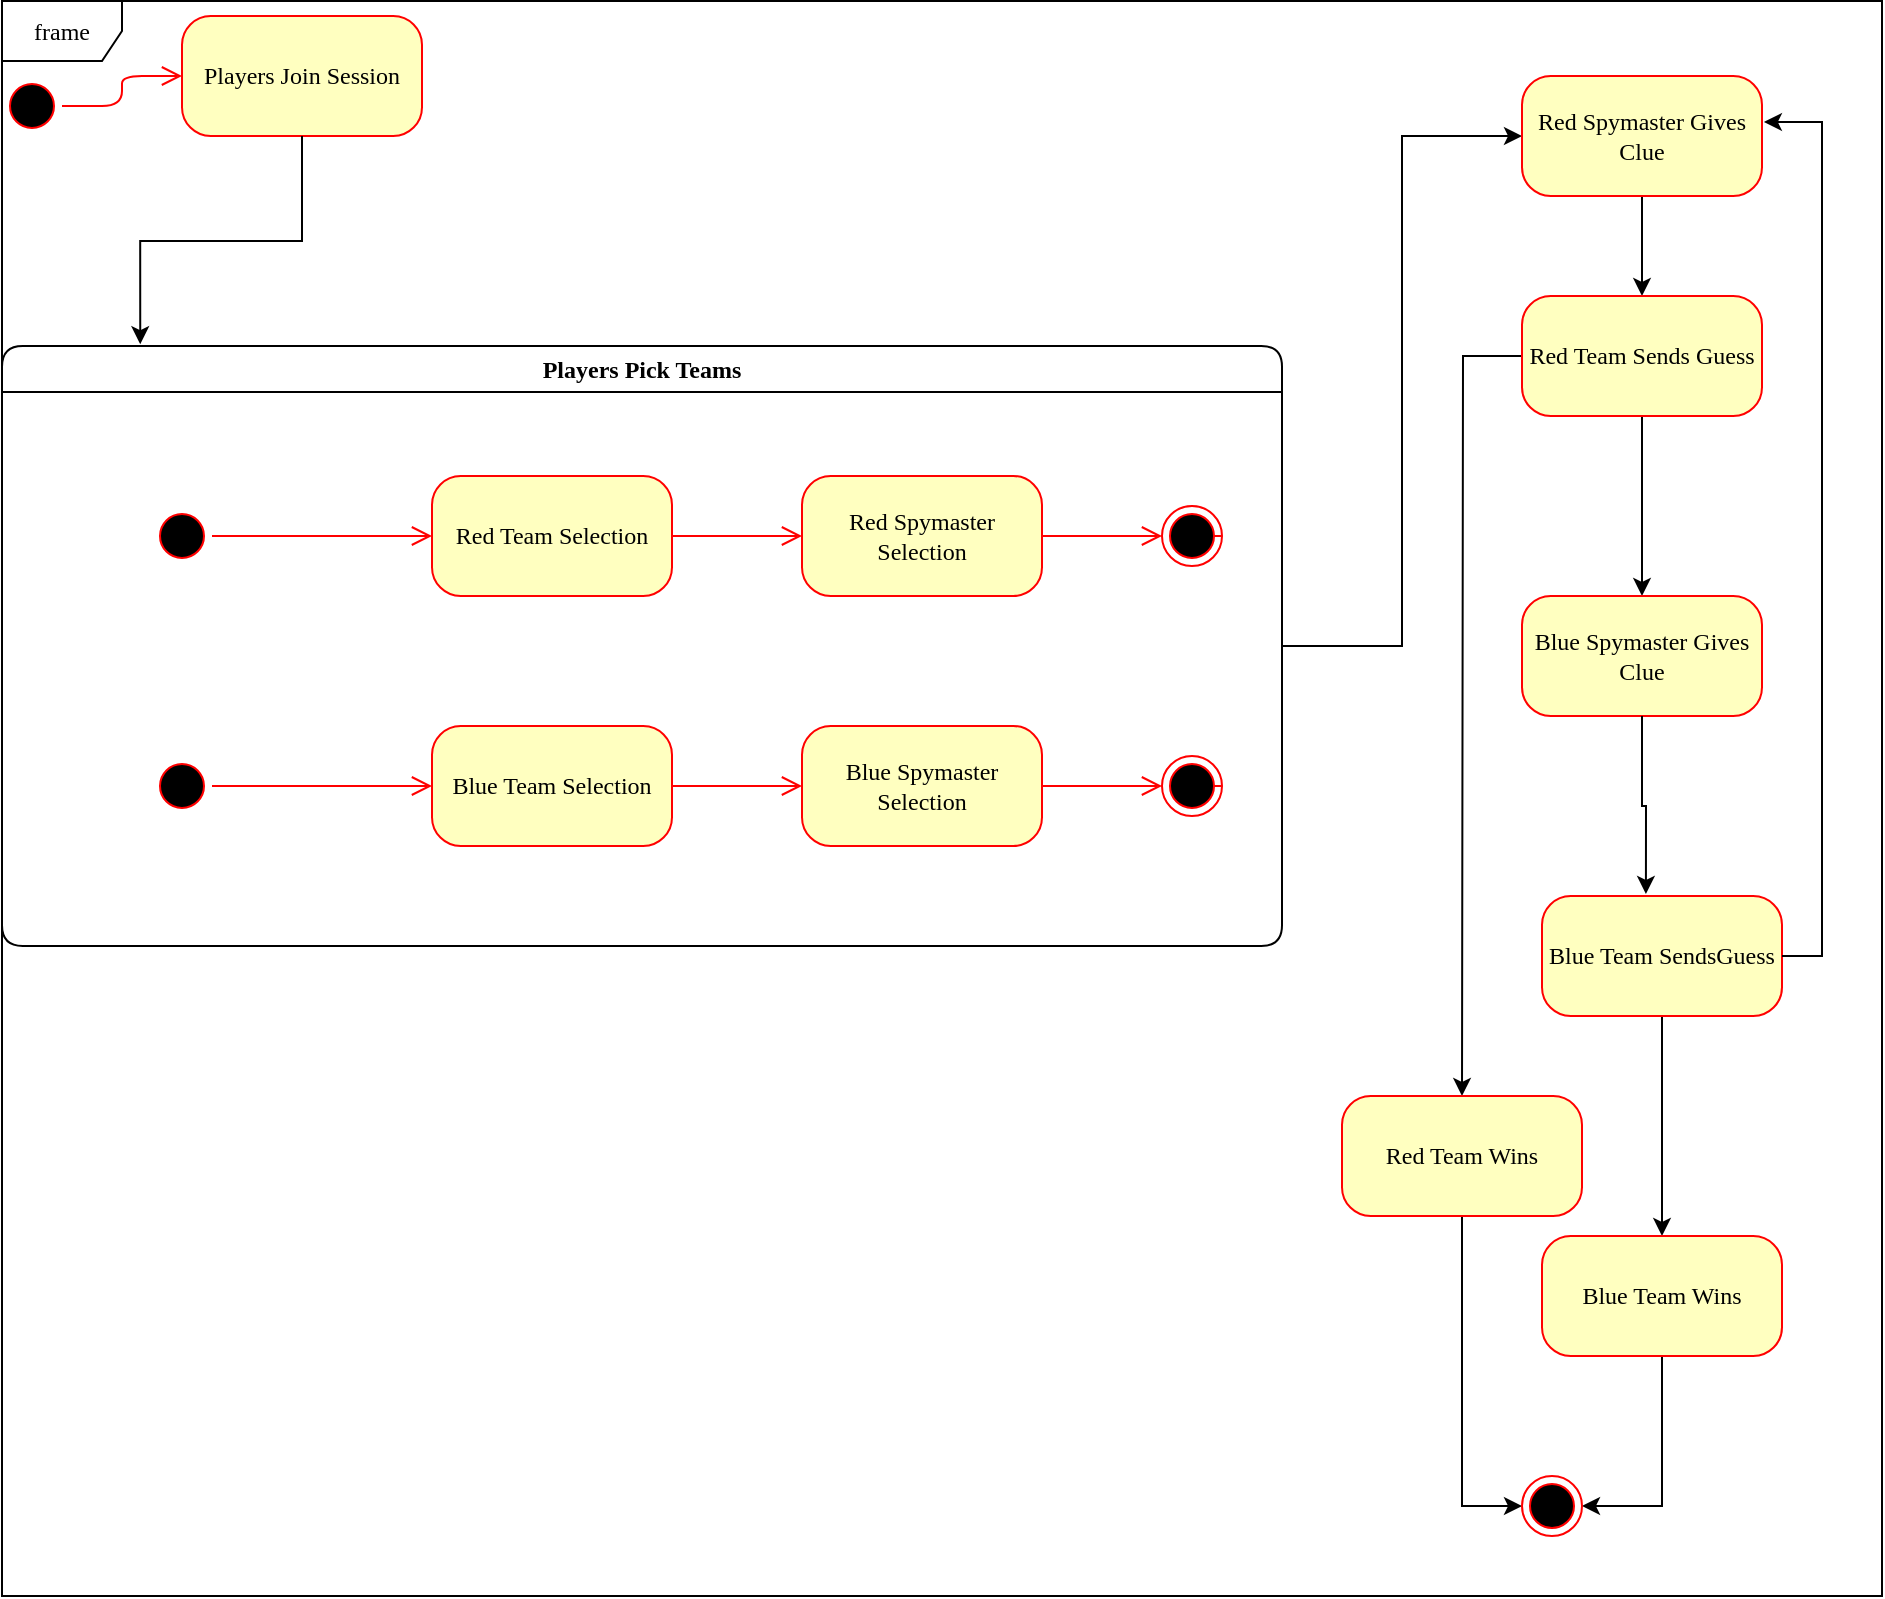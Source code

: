 <mxfile version="24.7.5">
  <diagram name="Page-1" id="58cdce13-f638-feb5-8d6f-7d28b1aa9fa0">
    <mxGraphModel dx="1418" dy="820" grid="1" gridSize="10" guides="1" tooltips="1" connect="1" arrows="1" fold="1" page="1" pageScale="1" pageWidth="1100" pageHeight="850" background="none" math="0" shadow="0">
      <root>
        <mxCell id="0" />
        <mxCell id="1" parent="0" />
        <mxCell id="382b91b5511bd0f7-1" value="" style="ellipse;html=1;shape=startState;fillColor=#000000;strokeColor=#ff0000;rounded=1;shadow=0;comic=0;labelBackgroundColor=none;fontFamily=Verdana;fontSize=12;fontColor=#000000;align=center;direction=south;" parent="1" vertex="1">
          <mxGeometry x="20" y="50" width="30" height="30" as="geometry" />
        </mxCell>
        <mxCell id="382b91b5511bd0f7-6" value="Players Join Session" style="rounded=1;whiteSpace=wrap;html=1;arcSize=24;fillColor=#ffffc0;strokeColor=#ff0000;shadow=0;comic=0;labelBackgroundColor=none;fontFamily=Verdana;fontSize=12;fontColor=#000000;align=center;" parent="1" vertex="1">
          <mxGeometry x="110" y="20" width="120" height="60" as="geometry" />
        </mxCell>
        <mxCell id="U_w0-DaY1bJaoGrOILap-16" style="edgeStyle=orthogonalEdgeStyle;rounded=0;orthogonalLoop=1;jettySize=auto;html=1;exitX=1;exitY=0.5;exitDx=0;exitDy=0;entryX=0;entryY=0.5;entryDx=0;entryDy=0;" edge="1" parent="1" source="2a3bc250acf0617d-7" target="U_w0-DaY1bJaoGrOILap-17">
          <mxGeometry relative="1" as="geometry">
            <mxPoint x="770" y="70" as="targetPoint" />
          </mxGeometry>
        </mxCell>
        <mxCell id="2a3bc250acf0617d-7" value="Players Pick Teams" style="swimlane;whiteSpace=wrap;html=1;rounded=1;shadow=0;comic=0;labelBackgroundColor=none;strokeWidth=1;fontFamily=Verdana;fontSize=12;align=center;" parent="1" vertex="1">
          <mxGeometry x="20" y="185" width="640" height="300" as="geometry" />
        </mxCell>
        <mxCell id="3cde6dad864a17aa-10" style="edgeStyle=elbowEdgeStyle;html=1;labelBackgroundColor=none;endArrow=open;endSize=8;strokeColor=#ff0000;fontFamily=Verdana;fontSize=12;align=left;" parent="2a3bc250acf0617d-7" source="382b91b5511bd0f7-8" target="3cde6dad864a17aa-1" edge="1">
          <mxGeometry relative="1" as="geometry" />
        </mxCell>
        <mxCell id="382b91b5511bd0f7-8" value="Red Team Selection" style="rounded=1;whiteSpace=wrap;html=1;arcSize=24;fillColor=#ffffc0;strokeColor=#ff0000;shadow=0;comic=0;labelBackgroundColor=none;fontFamily=Verdana;fontSize=12;fontColor=#000000;align=center;" parent="2a3bc250acf0617d-7" vertex="1">
          <mxGeometry x="215" y="65" width="120" height="60" as="geometry" />
        </mxCell>
        <mxCell id="3cde6dad864a17aa-9" style="edgeStyle=elbowEdgeStyle;html=1;labelBackgroundColor=none;endArrow=open;endSize=8;strokeColor=#ff0000;fontFamily=Verdana;fontSize=12;align=left;" parent="2a3bc250acf0617d-7" source="2a3bc250acf0617d-3" target="382b91b5511bd0f7-8" edge="1">
          <mxGeometry relative="1" as="geometry" />
        </mxCell>
        <mxCell id="2a3bc250acf0617d-3" value="" style="ellipse;html=1;shape=startState;fillColor=#000000;strokeColor=#ff0000;rounded=1;shadow=0;comic=0;labelBackgroundColor=none;fontFamily=Verdana;fontSize=12;fontColor=#000000;align=center;direction=south;" parent="2a3bc250acf0617d-7" vertex="1">
          <mxGeometry x="75" y="80" width="30" height="30" as="geometry" />
        </mxCell>
        <mxCell id="3cde6dad864a17aa-11" style="edgeStyle=elbowEdgeStyle;html=1;labelBackgroundColor=none;endArrow=open;endSize=8;strokeColor=#ff0000;fontFamily=Verdana;fontSize=12;align=left;" parent="2a3bc250acf0617d-7" source="24f968d109e7d6b4-3" edge="1">
          <mxGeometry relative="1" as="geometry">
            <mxPoint x="585" y="95" as="targetPoint" />
          </mxGeometry>
        </mxCell>
        <mxCell id="3cde6dad864a17aa-1" value="Red Spymaster Selection" style="rounded=1;whiteSpace=wrap;html=1;arcSize=24;fillColor=#ffffc0;strokeColor=#ff0000;shadow=0;comic=0;labelBackgroundColor=none;fontFamily=Verdana;fontSize=12;fontColor=#000000;align=center;" parent="2a3bc250acf0617d-7" vertex="1">
          <mxGeometry x="400" y="65" width="120" height="60" as="geometry" />
        </mxCell>
        <mxCell id="U_w0-DaY1bJaoGrOILap-3" style="edgeStyle=elbowEdgeStyle;html=1;labelBackgroundColor=none;endArrow=open;endSize=8;strokeColor=#ff0000;fontFamily=Verdana;fontSize=12;align=left;" edge="1" parent="2a3bc250acf0617d-7" source="U_w0-DaY1bJaoGrOILap-4" target="U_w0-DaY1bJaoGrOILap-9">
          <mxGeometry relative="1" as="geometry" />
        </mxCell>
        <mxCell id="U_w0-DaY1bJaoGrOILap-4" value="Blue Team Selection" style="rounded=1;whiteSpace=wrap;html=1;arcSize=24;fillColor=#ffffc0;strokeColor=#ff0000;shadow=0;comic=0;labelBackgroundColor=none;fontFamily=Verdana;fontSize=12;fontColor=#000000;align=center;" vertex="1" parent="2a3bc250acf0617d-7">
          <mxGeometry x="215" y="190" width="120" height="60" as="geometry" />
        </mxCell>
        <mxCell id="U_w0-DaY1bJaoGrOILap-6" style="edgeStyle=elbowEdgeStyle;html=1;labelBackgroundColor=none;endArrow=open;endSize=8;strokeColor=#ff0000;fontFamily=Verdana;fontSize=12;align=left;" edge="1" parent="2a3bc250acf0617d-7" source="U_w0-DaY1bJaoGrOILap-7" target="U_w0-DaY1bJaoGrOILap-4">
          <mxGeometry relative="1" as="geometry" />
        </mxCell>
        <mxCell id="U_w0-DaY1bJaoGrOILap-7" value="" style="ellipse;html=1;shape=startState;fillColor=#000000;strokeColor=#ff0000;rounded=1;shadow=0;comic=0;labelBackgroundColor=none;fontFamily=Verdana;fontSize=12;fontColor=#000000;align=center;direction=south;" vertex="1" parent="2a3bc250acf0617d-7">
          <mxGeometry x="75" y="205" width="30" height="30" as="geometry" />
        </mxCell>
        <mxCell id="U_w0-DaY1bJaoGrOILap-8" style="edgeStyle=elbowEdgeStyle;html=1;labelBackgroundColor=none;endArrow=open;endSize=8;strokeColor=#ff0000;fontFamily=Verdana;fontSize=12;align=left;" edge="1" parent="2a3bc250acf0617d-7" source="U_w0-DaY1bJaoGrOILap-5">
          <mxGeometry relative="1" as="geometry">
            <mxPoint x="585" y="220" as="targetPoint" />
          </mxGeometry>
        </mxCell>
        <mxCell id="U_w0-DaY1bJaoGrOILap-9" value="Blue Spymaster Selection" style="rounded=1;whiteSpace=wrap;html=1;arcSize=24;fillColor=#ffffc0;strokeColor=#ff0000;shadow=0;comic=0;labelBackgroundColor=none;fontFamily=Verdana;fontSize=12;fontColor=#000000;align=center;" vertex="1" parent="2a3bc250acf0617d-7">
          <mxGeometry x="400" y="190" width="120" height="60" as="geometry" />
        </mxCell>
        <mxCell id="U_w0-DaY1bJaoGrOILap-12" value="" style="edgeStyle=elbowEdgeStyle;html=1;labelBackgroundColor=none;endArrow=open;endSize=8;strokeColor=#ff0000;fontFamily=Verdana;fontSize=12;align=left;" edge="1" parent="2a3bc250acf0617d-7" source="3cde6dad864a17aa-1" target="24f968d109e7d6b4-3">
          <mxGeometry relative="1" as="geometry">
            <mxPoint x="630" y="535" as="sourcePoint" />
            <mxPoint x="695" y="535" as="targetPoint" />
          </mxGeometry>
        </mxCell>
        <mxCell id="24f968d109e7d6b4-3" value="" style="ellipse;html=1;shape=endState;fillColor=#000000;strokeColor=#ff0000;rounded=1;shadow=0;comic=0;labelBackgroundColor=none;fontFamily=Verdana;fontSize=12;fontColor=#000000;align=center;" parent="2a3bc250acf0617d-7" vertex="1">
          <mxGeometry x="580" y="80" width="30" height="30" as="geometry" />
        </mxCell>
        <mxCell id="U_w0-DaY1bJaoGrOILap-13" value="" style="edgeStyle=elbowEdgeStyle;html=1;labelBackgroundColor=none;endArrow=open;endSize=8;strokeColor=#ff0000;fontFamily=Verdana;fontSize=12;align=left;" edge="1" parent="2a3bc250acf0617d-7" source="U_w0-DaY1bJaoGrOILap-9" target="U_w0-DaY1bJaoGrOILap-5">
          <mxGeometry relative="1" as="geometry">
            <mxPoint x="630" y="660" as="sourcePoint" />
            <mxPoint x="695" y="660" as="targetPoint" />
          </mxGeometry>
        </mxCell>
        <mxCell id="U_w0-DaY1bJaoGrOILap-5" value="" style="ellipse;html=1;shape=endState;fillColor=#000000;strokeColor=#ff0000;rounded=1;shadow=0;comic=0;labelBackgroundColor=none;fontFamily=Verdana;fontSize=12;fontColor=#000000;align=center;" vertex="1" parent="2a3bc250acf0617d-7">
          <mxGeometry x="580" y="205" width="30" height="30" as="geometry" />
        </mxCell>
        <mxCell id="2a3bc250acf0617d-9" style="edgeStyle=orthogonalEdgeStyle;html=1;labelBackgroundColor=none;endArrow=open;endSize=8;strokeColor=#ff0000;fontFamily=Verdana;fontSize=12;align=left;" parent="1" source="382b91b5511bd0f7-1" target="382b91b5511bd0f7-6" edge="1">
          <mxGeometry relative="1" as="geometry" />
        </mxCell>
        <mxCell id="2a3bc250acf0617d-8" value="frame" style="shape=umlFrame;whiteSpace=wrap;html=1;rounded=1;shadow=0;comic=0;labelBackgroundColor=none;strokeWidth=1;fontFamily=Verdana;fontSize=12;align=center;" parent="1" vertex="1">
          <mxGeometry x="20" y="12.5" width="940" height="797.5" as="geometry" />
        </mxCell>
        <mxCell id="U_w0-DaY1bJaoGrOILap-15" style="edgeStyle=orthogonalEdgeStyle;rounded=0;orthogonalLoop=1;jettySize=auto;html=1;exitX=0.5;exitY=1;exitDx=0;exitDy=0;entryX=0.108;entryY=-0.003;entryDx=0;entryDy=0;entryPerimeter=0;" edge="1" parent="1" source="382b91b5511bd0f7-6" target="2a3bc250acf0617d-7">
          <mxGeometry relative="1" as="geometry" />
        </mxCell>
        <mxCell id="U_w0-DaY1bJaoGrOILap-18" style="edgeStyle=orthogonalEdgeStyle;rounded=0;orthogonalLoop=1;jettySize=auto;html=1;exitX=0.5;exitY=1;exitDx=0;exitDy=0;" edge="1" parent="1" source="U_w0-DaY1bJaoGrOILap-17">
          <mxGeometry relative="1" as="geometry">
            <mxPoint x="840" y="160" as="targetPoint" />
          </mxGeometry>
        </mxCell>
        <mxCell id="U_w0-DaY1bJaoGrOILap-17" value="Red Spymaster Gives Clue" style="rounded=1;whiteSpace=wrap;html=1;arcSize=24;fillColor=#ffffc0;strokeColor=#ff0000;shadow=0;comic=0;labelBackgroundColor=none;fontFamily=Verdana;fontSize=12;fontColor=#000000;align=center;" vertex="1" parent="1">
          <mxGeometry x="780" y="50" width="120" height="60" as="geometry" />
        </mxCell>
        <object label="" id="U_w0-DaY1bJaoGrOILap-21">
          <mxCell style="edgeStyle=orthogonalEdgeStyle;rounded=0;orthogonalLoop=1;jettySize=auto;html=1;exitX=0.5;exitY=1;exitDx=0;exitDy=0;" edge="1" parent="1" source="U_w0-DaY1bJaoGrOILap-19">
            <mxGeometry relative="1" as="geometry">
              <mxPoint x="840" y="310" as="targetPoint" />
            </mxGeometry>
          </mxCell>
        </object>
        <mxCell id="U_w0-DaY1bJaoGrOILap-27" style="edgeStyle=orthogonalEdgeStyle;rounded=0;orthogonalLoop=1;jettySize=auto;html=1;exitX=0;exitY=0.5;exitDx=0;exitDy=0;" edge="1" parent="1" source="U_w0-DaY1bJaoGrOILap-19">
          <mxGeometry relative="1" as="geometry">
            <mxPoint x="750" y="560" as="targetPoint" />
          </mxGeometry>
        </mxCell>
        <mxCell id="U_w0-DaY1bJaoGrOILap-19" value="Red Team Sends Guess" style="rounded=1;whiteSpace=wrap;html=1;arcSize=24;fillColor=#ffffc0;strokeColor=#ff0000;shadow=0;comic=0;labelBackgroundColor=none;fontFamily=Verdana;fontSize=12;fontColor=#000000;align=center;" vertex="1" parent="1">
          <mxGeometry x="780" y="160" width="120" height="60" as="geometry" />
        </mxCell>
        <mxCell id="U_w0-DaY1bJaoGrOILap-22" value="Blue Spymaster Gives Clue" style="rounded=1;whiteSpace=wrap;html=1;arcSize=24;fillColor=#ffffc0;strokeColor=#ff0000;shadow=0;comic=0;labelBackgroundColor=none;fontFamily=Verdana;fontSize=12;fontColor=#000000;align=center;" vertex="1" parent="1">
          <mxGeometry x="780" y="310" width="120" height="60" as="geometry" />
        </mxCell>
        <mxCell id="U_w0-DaY1bJaoGrOILap-29" style="edgeStyle=orthogonalEdgeStyle;rounded=0;orthogonalLoop=1;jettySize=auto;html=1;exitX=0.5;exitY=1;exitDx=0;exitDy=0;" edge="1" parent="1" source="U_w0-DaY1bJaoGrOILap-23">
          <mxGeometry relative="1" as="geometry">
            <mxPoint x="850" y="630" as="targetPoint" />
          </mxGeometry>
        </mxCell>
        <mxCell id="U_w0-DaY1bJaoGrOILap-23" value="Blue Team SendsGuess" style="rounded=1;whiteSpace=wrap;html=1;arcSize=24;fillColor=#ffffc0;strokeColor=#ff0000;shadow=0;comic=0;labelBackgroundColor=none;fontFamily=Verdana;fontSize=12;fontColor=#000000;align=center;" vertex="1" parent="1">
          <mxGeometry x="790" y="460" width="120" height="60" as="geometry" />
        </mxCell>
        <mxCell id="U_w0-DaY1bJaoGrOILap-24" style="edgeStyle=orthogonalEdgeStyle;rounded=0;orthogonalLoop=1;jettySize=auto;html=1;exitX=0.5;exitY=1;exitDx=0;exitDy=0;entryX=0.433;entryY=-0.017;entryDx=0;entryDy=0;entryPerimeter=0;" edge="1" parent="1" source="U_w0-DaY1bJaoGrOILap-22" target="U_w0-DaY1bJaoGrOILap-23">
          <mxGeometry relative="1" as="geometry" />
        </mxCell>
        <mxCell id="U_w0-DaY1bJaoGrOILap-26" style="edgeStyle=orthogonalEdgeStyle;rounded=0;orthogonalLoop=1;jettySize=auto;html=1;exitX=1;exitY=0.5;exitDx=0;exitDy=0;entryX=1.008;entryY=0.383;entryDx=0;entryDy=0;entryPerimeter=0;" edge="1" parent="1" source="U_w0-DaY1bJaoGrOILap-23" target="U_w0-DaY1bJaoGrOILap-17">
          <mxGeometry relative="1" as="geometry" />
        </mxCell>
        <mxCell id="U_w0-DaY1bJaoGrOILap-32" style="edgeStyle=orthogonalEdgeStyle;rounded=0;orthogonalLoop=1;jettySize=auto;html=1;exitX=0.5;exitY=1;exitDx=0;exitDy=0;entryX=0;entryY=0.5;entryDx=0;entryDy=0;" edge="1" parent="1" source="U_w0-DaY1bJaoGrOILap-28" target="U_w0-DaY1bJaoGrOILap-31">
          <mxGeometry relative="1" as="geometry" />
        </mxCell>
        <mxCell id="U_w0-DaY1bJaoGrOILap-28" value="Red Team Wins" style="rounded=1;whiteSpace=wrap;html=1;arcSize=24;fillColor=#ffffc0;strokeColor=#ff0000;shadow=0;comic=0;labelBackgroundColor=none;fontFamily=Verdana;fontSize=12;fontColor=#000000;align=center;" vertex="1" parent="1">
          <mxGeometry x="690" y="560" width="120" height="60" as="geometry" />
        </mxCell>
        <mxCell id="U_w0-DaY1bJaoGrOILap-33" style="edgeStyle=orthogonalEdgeStyle;rounded=0;orthogonalLoop=1;jettySize=auto;html=1;exitX=0.5;exitY=1;exitDx=0;exitDy=0;entryX=1;entryY=0.5;entryDx=0;entryDy=0;" edge="1" parent="1" source="U_w0-DaY1bJaoGrOILap-30" target="U_w0-DaY1bJaoGrOILap-31">
          <mxGeometry relative="1" as="geometry" />
        </mxCell>
        <mxCell id="U_w0-DaY1bJaoGrOILap-30" value="Blue Team Wins" style="rounded=1;whiteSpace=wrap;html=1;arcSize=24;fillColor=#ffffc0;strokeColor=#ff0000;shadow=0;comic=0;labelBackgroundColor=none;fontFamily=Verdana;fontSize=12;fontColor=#000000;align=center;" vertex="1" parent="1">
          <mxGeometry x="790" y="630" width="120" height="60" as="geometry" />
        </mxCell>
        <mxCell id="U_w0-DaY1bJaoGrOILap-31" value="" style="ellipse;html=1;shape=endState;fillColor=#000000;strokeColor=#ff0000;rounded=1;shadow=0;comic=0;labelBackgroundColor=none;fontFamily=Verdana;fontSize=12;fontColor=#000000;align=center;" vertex="1" parent="1">
          <mxGeometry x="780" y="750" width="30" height="30" as="geometry" />
        </mxCell>
      </root>
    </mxGraphModel>
  </diagram>
</mxfile>
